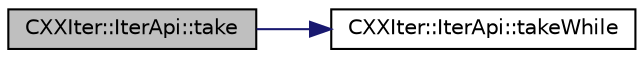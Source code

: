 digraph "CXXIter::IterApi::take"
{
 // INTERACTIVE_SVG=YES
 // LATEX_PDF_SIZE
  bgcolor="transparent";
  edge [fontname="Helvetica",fontsize="10",labelfontname="Helvetica",labelfontsize="10"];
  node [fontname="Helvetica",fontsize="10",shape=record];
  rankdir="LR";
  Node1 [label="CXXIter::IterApi::take",height=0.2,width=0.4,color="black", fillcolor="grey75", style="filled", fontcolor="black",tooltip="Creates an iterator that yields at most the first cnt elements from this iterator."];
  Node1 -> Node2 [color="midnightblue",fontsize="10",style="solid",fontname="Helvetica"];
  Node2 [label="CXXIter::IterApi::takeWhile",height=0.2,width=0.4,color="black",URL="$classCXXIter_1_1IterApi.html#ab16a10f60f2eddc85f29974d04672ba4",tooltip="Creates an iterator that yields the first elements of this iterator, for which the given takePredicat..."];
}
